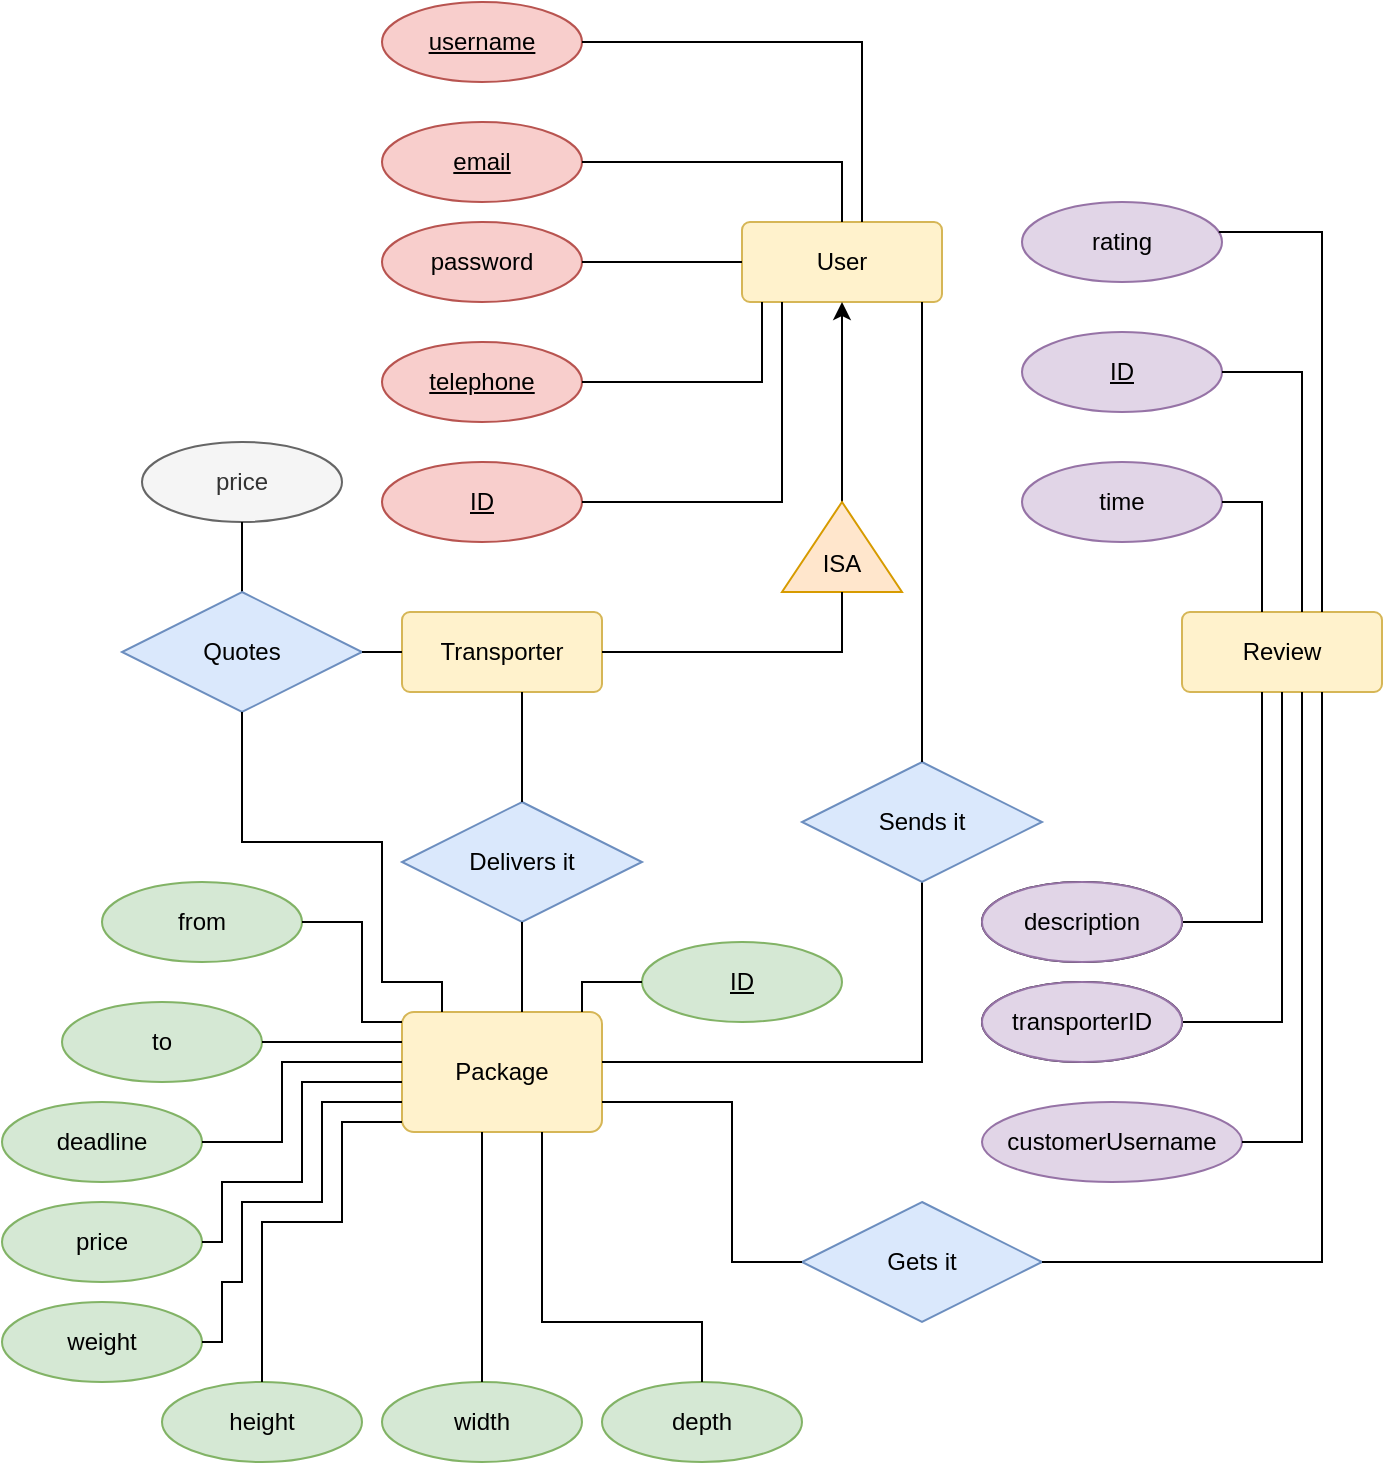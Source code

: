 <mxfile version="15.4.3" type="device"><diagram id="6CZCAUJp1zXgAKTDfNhz" name="Page-1"><mxGraphModel dx="1422" dy="798" grid="1" gridSize="10" guides="1" tooltips="1" connect="1" arrows="1" fold="1" page="1" pageScale="1" pageWidth="827" pageHeight="1169" math="0" shadow="0"><root><mxCell id="0"/><mxCell id="1" parent="0"/><mxCell id="MUpONApFEnGRNy9XY2NX-14" value="User" style="rounded=1;arcSize=10;whiteSpace=wrap;html=1;align=center;fillColor=#fff2cc;strokeColor=#d6b656;" vertex="1" parent="1"><mxGeometry x="460" y="170" width="100" height="40" as="geometry"/></mxCell><mxCell id="MUpONApFEnGRNy9XY2NX-15" value="&lt;u&gt;username&lt;/u&gt;" style="ellipse;whiteSpace=wrap;html=1;align=center;fillColor=#f8cecc;strokeColor=#b85450;" vertex="1" parent="1"><mxGeometry x="280" y="60" width="100" height="40" as="geometry"/></mxCell><mxCell id="MUpONApFEnGRNy9XY2NX-18" value="&lt;u&gt;ID&lt;/u&gt;" style="ellipse;whiteSpace=wrap;html=1;align=center;fillColor=#f8cecc;strokeColor=#b85450;" vertex="1" parent="1"><mxGeometry x="280" y="290" width="100" height="40" as="geometry"/></mxCell><mxCell id="MUpONApFEnGRNy9XY2NX-19" value="&lt;u&gt;telephone&lt;/u&gt;" style="ellipse;whiteSpace=wrap;html=1;align=center;fillColor=#f8cecc;strokeColor=#b85450;" vertex="1" parent="1"><mxGeometry x="280" y="230" width="100" height="40" as="geometry"/></mxCell><mxCell id="MUpONApFEnGRNy9XY2NX-20" value="password" style="ellipse;whiteSpace=wrap;html=1;align=center;fillColor=#f8cecc;strokeColor=#b85450;" vertex="1" parent="1"><mxGeometry x="280" y="170" width="100" height="40" as="geometry"/></mxCell><mxCell id="MUpONApFEnGRNy9XY2NX-21" value="&lt;u&gt;email&lt;/u&gt;" style="ellipse;whiteSpace=wrap;html=1;align=center;fillColor=#f8cecc;strokeColor=#b85450;" vertex="1" parent="1"><mxGeometry x="280" y="120" width="100" height="40" as="geometry"/></mxCell><mxCell id="MUpONApFEnGRNy9XY2NX-26" value="" style="endArrow=none;html=1;rounded=0;edgeStyle=orthogonalEdgeStyle;" edge="1" parent="1" source="MUpONApFEnGRNy9XY2NX-14" target="MUpONApFEnGRNy9XY2NX-15"><mxGeometry relative="1" as="geometry"><mxPoint x="340" y="430" as="sourcePoint"/><mxPoint x="500" y="430" as="targetPoint"/><Array as="points"><mxPoint x="520" y="80"/></Array></mxGeometry></mxCell><mxCell id="MUpONApFEnGRNy9XY2NX-27" value="" style="endArrow=none;html=1;rounded=0;edgeStyle=orthogonalEdgeStyle;" edge="1" parent="1" source="MUpONApFEnGRNy9XY2NX-14" target="MUpONApFEnGRNy9XY2NX-21"><mxGeometry relative="1" as="geometry"><mxPoint x="120" y="180" as="sourcePoint"/><mxPoint x="270" y="90" as="targetPoint"/><Array as="points"><mxPoint x="510" y="140"/></Array></mxGeometry></mxCell><mxCell id="MUpONApFEnGRNy9XY2NX-28" value="" style="endArrow=none;html=1;rounded=0;edgeStyle=orthogonalEdgeStyle;" edge="1" parent="1" source="MUpONApFEnGRNy9XY2NX-14" target="MUpONApFEnGRNy9XY2NX-20"><mxGeometry relative="1" as="geometry"><mxPoint x="130" y="190" as="sourcePoint"/><mxPoint x="410" y="220" as="targetPoint"/><Array as="points"/></mxGeometry></mxCell><mxCell id="MUpONApFEnGRNy9XY2NX-29" value="" style="endArrow=none;html=1;rounded=0;edgeStyle=orthogonalEdgeStyle;" edge="1" parent="1" source="MUpONApFEnGRNy9XY2NX-14" target="MUpONApFEnGRNy9XY2NX-19"><mxGeometry relative="1" as="geometry"><mxPoint x="210" y="200" as="sourcePoint"/><mxPoint x="290" y="200" as="targetPoint"/><Array as="points"><mxPoint x="470" y="250"/></Array></mxGeometry></mxCell><mxCell id="MUpONApFEnGRNy9XY2NX-30" value="" style="endArrow=none;html=1;rounded=0;edgeStyle=orthogonalEdgeStyle;" edge="1" parent="1" source="MUpONApFEnGRNy9XY2NX-14" target="MUpONApFEnGRNy9XY2NX-18"><mxGeometry relative="1" as="geometry"><mxPoint x="130" y="290" as="sourcePoint"/><mxPoint x="260" y="330" as="targetPoint"/><Array as="points"><mxPoint x="480" y="310"/></Array></mxGeometry></mxCell><mxCell id="MUpONApFEnGRNy9XY2NX-125" style="edgeStyle=orthogonalEdgeStyle;rounded=0;orthogonalLoop=1;jettySize=auto;html=1;startArrow=none;" edge="1" parent="1" source="MUpONApFEnGRNy9XY2NX-124" target="MUpONApFEnGRNy9XY2NX-14"><mxGeometry relative="1" as="geometry"><Array as="points"><mxPoint x="510" y="280"/><mxPoint x="510" y="280"/></Array></mxGeometry></mxCell><mxCell id="MUpONApFEnGRNy9XY2NX-31" value="Transporter" style="rounded=1;arcSize=10;whiteSpace=wrap;html=1;align=center;fillColor=#fff2cc;strokeColor=#d6b656;" vertex="1" parent="1"><mxGeometry x="290" y="365" width="100" height="40" as="geometry"/></mxCell><mxCell id="MUpONApFEnGRNy9XY2NX-32" value="Package" style="rounded=1;arcSize=10;whiteSpace=wrap;html=1;align=center;fillColor=#fff2cc;strokeColor=#d6b656;" vertex="1" parent="1"><mxGeometry x="290" y="565" width="100" height="60" as="geometry"/></mxCell><mxCell id="MUpONApFEnGRNy9XY2NX-33" value="" style="endArrow=none;html=1;rounded=0;edgeStyle=orthogonalEdgeStyle;startArrow=none;" edge="1" parent="1" source="MUpONApFEnGRNy9XY2NX-37" target="MUpONApFEnGRNy9XY2NX-32"><mxGeometry relative="1" as="geometry"><mxPoint x="100" y="360" as="sourcePoint"/><mxPoint x="250" y="460" as="targetPoint"/><Array as="points"><mxPoint x="550" y="590"/></Array></mxGeometry></mxCell><mxCell id="MUpONApFEnGRNy9XY2NX-37" value="Sends it" style="shape=rhombus;perimeter=rhombusPerimeter;whiteSpace=wrap;html=1;align=center;fillColor=#dae8fc;strokeColor=#6c8ebf;" vertex="1" parent="1"><mxGeometry x="490" y="440" width="120" height="60" as="geometry"/></mxCell><mxCell id="MUpONApFEnGRNy9XY2NX-39" value="" style="endArrow=none;html=1;rounded=0;edgeStyle=orthogonalEdgeStyle;" edge="1" parent="1" source="MUpONApFEnGRNy9XY2NX-14" target="MUpONApFEnGRNy9XY2NX-37"><mxGeometry relative="1" as="geometry"><mxPoint x="530" y="210" as="sourcePoint"/><mxPoint x="400" y="540" as="targetPoint"/><Array as="points"><mxPoint x="550" y="380"/><mxPoint x="550" y="380"/></Array></mxGeometry></mxCell><mxCell id="MUpONApFEnGRNy9XY2NX-41" value="Delivers it" style="shape=rhombus;perimeter=rhombusPerimeter;whiteSpace=wrap;html=1;align=center;fillColor=#dae8fc;strokeColor=#6c8ebf;" vertex="1" parent="1"><mxGeometry x="290" y="460" width="120" height="60" as="geometry"/></mxCell><mxCell id="MUpONApFEnGRNy9XY2NX-43" value="" style="endArrow=none;html=1;rounded=0;edgeStyle=orthogonalEdgeStyle;" edge="1" parent="1" source="MUpONApFEnGRNy9XY2NX-31" target="MUpONApFEnGRNy9XY2NX-41"><mxGeometry relative="1" as="geometry"><mxPoint x="540" y="445" as="sourcePoint"/><mxPoint x="610" y="605" as="targetPoint"/><Array as="points"><mxPoint x="350" y="430"/><mxPoint x="350" y="430"/></Array></mxGeometry></mxCell><mxCell id="MUpONApFEnGRNy9XY2NX-46" value="" style="endArrow=none;html=1;rounded=0;edgeStyle=orthogonalEdgeStyle;" edge="1" parent="1" source="MUpONApFEnGRNy9XY2NX-41" target="MUpONApFEnGRNy9XY2NX-32"><mxGeometry relative="1" as="geometry"><mxPoint x="440" y="515" as="sourcePoint"/><mxPoint x="440" y="575" as="targetPoint"/><Array as="points"><mxPoint x="340" y="505"/></Array></mxGeometry></mxCell><mxCell id="MUpONApFEnGRNy9XY2NX-52" value="Review" style="rounded=1;arcSize=10;whiteSpace=wrap;html=1;align=center;fillColor=#fff2cc;strokeColor=#d6b656;" vertex="1" parent="1"><mxGeometry x="680" y="365" width="100" height="40" as="geometry"/></mxCell><mxCell id="MUpONApFEnGRNy9XY2NX-53" value="&lt;u&gt;ID&lt;/u&gt;" style="ellipse;whiteSpace=wrap;html=1;align=center;fillColor=#e1d5e7;strokeColor=#9673a6;" vertex="1" parent="1"><mxGeometry x="600" y="225" width="100" height="40" as="geometry"/></mxCell><mxCell id="MUpONApFEnGRNy9XY2NX-54" value="transporterID" style="ellipse;whiteSpace=wrap;html=1;align=center;" vertex="1" parent="1"><mxGeometry x="580" y="550" width="100" height="40" as="geometry"/></mxCell><mxCell id="MUpONApFEnGRNy9XY2NX-55" value="customerUsername" style="ellipse;whiteSpace=wrap;html=1;align=center;fillColor=#e1d5e7;strokeColor=#9673a6;" vertex="1" parent="1"><mxGeometry x="580" y="610" width="130" height="40" as="geometry"/></mxCell><mxCell id="MUpONApFEnGRNy9XY2NX-57" value="" style="endArrow=none;html=1;rounded=0;edgeStyle=orthogonalEdgeStyle;" edge="1" parent="1" source="MUpONApFEnGRNy9XY2NX-53" target="MUpONApFEnGRNy9XY2NX-52"><mxGeometry relative="1" as="geometry"><mxPoint x="770" y="605" as="sourcePoint"/><mxPoint x="930" y="605" as="targetPoint"/><Array as="points"><mxPoint x="740" y="245"/></Array></mxGeometry></mxCell><mxCell id="MUpONApFEnGRNy9XY2NX-59" value="" style="endArrow=none;html=1;rounded=0;edgeStyle=orthogonalEdgeStyle;" edge="1" parent="1" source="MUpONApFEnGRNy9XY2NX-52" target="MUpONApFEnGRNy9XY2NX-55"><mxGeometry relative="1" as="geometry"><mxPoint x="905" y="540" as="sourcePoint"/><mxPoint x="905" y="590" as="targetPoint"/><Array as="points"><mxPoint x="740" y="630"/></Array></mxGeometry></mxCell><mxCell id="MUpONApFEnGRNy9XY2NX-60" value="" style="endArrow=none;html=1;rounded=0;edgeStyle=orthogonalEdgeStyle;" edge="1" parent="1" source="MUpONApFEnGRNy9XY2NX-52" target="MUpONApFEnGRNy9XY2NX-54"><mxGeometry relative="1" as="geometry"><mxPoint x="915" y="550" as="sourcePoint"/><mxPoint x="915" y="600" as="targetPoint"/><Array as="points"><mxPoint x="730" y="570"/></Array></mxGeometry></mxCell><mxCell id="MUpONApFEnGRNy9XY2NX-61" value="rating" style="ellipse;whiteSpace=wrap;html=1;align=center;fillColor=#e1d5e7;strokeColor=#9673a6;" vertex="1" parent="1"><mxGeometry x="600" y="160" width="100" height="40" as="geometry"/></mxCell><mxCell id="MUpONApFEnGRNy9XY2NX-62" value="" style="endArrow=none;html=1;rounded=0;edgeStyle=orthogonalEdgeStyle;" edge="1" parent="1" source="MUpONApFEnGRNy9XY2NX-52" target="MUpONApFEnGRNy9XY2NX-61"><mxGeometry relative="1" as="geometry"><mxPoint x="885" y="455" as="sourcePoint"/><mxPoint x="885" y="505" as="targetPoint"/><Array as="points"><mxPoint x="750" y="175"/></Array></mxGeometry></mxCell><mxCell id="MUpONApFEnGRNy9XY2NX-63" value="description" style="ellipse;whiteSpace=wrap;html=1;align=center;" vertex="1" parent="1"><mxGeometry x="580" y="500" width="100" height="40" as="geometry"/></mxCell><mxCell id="MUpONApFEnGRNy9XY2NX-64" value="" style="endArrow=none;html=1;rounded=0;edgeStyle=orthogonalEdgeStyle;" edge="1" parent="1" source="MUpONApFEnGRNy9XY2NX-52" target="MUpONApFEnGRNy9XY2NX-63"><mxGeometry relative="1" as="geometry"><mxPoint x="955" y="610" as="sourcePoint"/><mxPoint x="1010" y="610" as="targetPoint"/><Array as="points"><mxPoint x="720" y="520"/></Array></mxGeometry></mxCell><mxCell id="MUpONApFEnGRNy9XY2NX-66" value="time" style="ellipse;whiteSpace=wrap;html=1;align=center;fillColor=#e1d5e7;strokeColor=#9673a6;" vertex="1" parent="1"><mxGeometry x="600" y="290" width="100" height="40" as="geometry"/></mxCell><mxCell id="MUpONApFEnGRNy9XY2NX-67" value="" style="endArrow=none;html=1;rounded=0;edgeStyle=orthogonalEdgeStyle;" edge="1" parent="1" source="MUpONApFEnGRNy9XY2NX-66" target="MUpONApFEnGRNy9XY2NX-52"><mxGeometry relative="1" as="geometry"><mxPoint x="835" y="525" as="sourcePoint"/><mxPoint x="770" y="575" as="targetPoint"/><Array as="points"><mxPoint x="720" y="310"/></Array></mxGeometry></mxCell><mxCell id="MUpONApFEnGRNy9XY2NX-69" value="from" style="ellipse;whiteSpace=wrap;html=1;align=center;fillColor=#d5e8d4;strokeColor=#82b366;" vertex="1" parent="1"><mxGeometry x="140" y="500" width="100" height="40" as="geometry"/></mxCell><mxCell id="MUpONApFEnGRNy9XY2NX-70" value="deadline" style="ellipse;whiteSpace=wrap;html=1;align=center;fillColor=#d5e8d4;strokeColor=#82b366;" vertex="1" parent="1"><mxGeometry x="90" y="610" width="100" height="40" as="geometry"/></mxCell><mxCell id="MUpONApFEnGRNy9XY2NX-71" value="price" style="ellipse;whiteSpace=wrap;html=1;align=center;fillColor=#d5e8d4;strokeColor=#82b366;" vertex="1" parent="1"><mxGeometry x="90" y="660" width="100" height="40" as="geometry"/></mxCell><mxCell id="MUpONApFEnGRNy9XY2NX-72" value="to" style="ellipse;whiteSpace=wrap;html=1;align=center;fillColor=#d5e8d4;strokeColor=#82b366;" vertex="1" parent="1"><mxGeometry x="120" y="560" width="100" height="40" as="geometry"/></mxCell><mxCell id="MUpONApFEnGRNy9XY2NX-73" value="" style="endArrow=none;html=1;rounded=0;edgeStyle=orthogonalEdgeStyle;" edge="1" parent="1" source="MUpONApFEnGRNy9XY2NX-32" target="MUpONApFEnGRNy9XY2NX-69"><mxGeometry relative="1" as="geometry"><mxPoint x="360" y="680" as="sourcePoint"/><mxPoint x="440" y="720" as="targetPoint"/><Array as="points"><mxPoint x="270" y="570"/><mxPoint x="270" y="520"/></Array></mxGeometry></mxCell><mxCell id="MUpONApFEnGRNy9XY2NX-74" value="" style="endArrow=none;html=1;rounded=0;edgeStyle=orthogonalEdgeStyle;" edge="1" parent="1" source="MUpONApFEnGRNy9XY2NX-32" target="MUpONApFEnGRNy9XY2NX-72"><mxGeometry relative="1" as="geometry"><mxPoint x="320" y="620" as="sourcePoint"/><mxPoint x="320" y="700" as="targetPoint"/><Array as="points"><mxPoint x="260" y="580"/><mxPoint x="260" y="580"/></Array></mxGeometry></mxCell><mxCell id="MUpONApFEnGRNy9XY2NX-77" value="" style="endArrow=none;html=1;rounded=0;edgeStyle=orthogonalEdgeStyle;" edge="1" parent="1" source="MUpONApFEnGRNy9XY2NX-32" target="MUpONApFEnGRNy9XY2NX-70"><mxGeometry relative="1" as="geometry"><mxPoint x="640" y="620" as="sourcePoint"/><mxPoint x="800" y="620" as="targetPoint"/><Array as="points"><mxPoint x="230" y="590"/><mxPoint x="230" y="630"/></Array></mxGeometry></mxCell><mxCell id="MUpONApFEnGRNy9XY2NX-78" value="weight" style="ellipse;whiteSpace=wrap;html=1;align=center;fillColor=#d5e8d4;strokeColor=#82b366;" vertex="1" parent="1"><mxGeometry x="90" y="710" width="100" height="40" as="geometry"/></mxCell><mxCell id="MUpONApFEnGRNy9XY2NX-79" value="height" style="ellipse;whiteSpace=wrap;html=1;align=center;fillColor=#d5e8d4;strokeColor=#82b366;" vertex="1" parent="1"><mxGeometry x="170" y="750" width="100" height="40" as="geometry"/></mxCell><mxCell id="MUpONApFEnGRNy9XY2NX-80" value="width" style="ellipse;whiteSpace=wrap;html=1;align=center;fillColor=#d5e8d4;strokeColor=#82b366;" vertex="1" parent="1"><mxGeometry x="280" y="750" width="100" height="40" as="geometry"/></mxCell><mxCell id="MUpONApFEnGRNy9XY2NX-81" value="depth" style="ellipse;whiteSpace=wrap;html=1;align=center;fillColor=#d5e8d4;strokeColor=#82b366;" vertex="1" parent="1"><mxGeometry x="390" y="750" width="100" height="40" as="geometry"/></mxCell><mxCell id="MUpONApFEnGRNy9XY2NX-82" value="" style="endArrow=none;html=1;rounded=0;edgeStyle=orthogonalEdgeStyle;" edge="1" parent="1" source="MUpONApFEnGRNy9XY2NX-32" target="MUpONApFEnGRNy9XY2NX-71"><mxGeometry relative="1" as="geometry"><mxPoint x="300" y="590" as="sourcePoint"/><mxPoint x="230" y="590" as="targetPoint"/><Array as="points"><mxPoint x="240" y="600"/><mxPoint x="240" y="650"/><mxPoint x="200" y="650"/><mxPoint x="200" y="680"/></Array></mxGeometry></mxCell><mxCell id="MUpONApFEnGRNy9XY2NX-84" value="" style="endArrow=none;html=1;rounded=0;edgeStyle=orthogonalEdgeStyle;" edge="1" parent="1" source="MUpONApFEnGRNy9XY2NX-78" target="MUpONApFEnGRNy9XY2NX-32"><mxGeometry relative="1" as="geometry"><mxPoint x="260" y="700" as="sourcePoint"/><mxPoint x="420" y="700" as="targetPoint"/><Array as="points"><mxPoint x="200" y="730"/><mxPoint x="200" y="700"/><mxPoint x="210" y="700"/><mxPoint x="210" y="660"/><mxPoint x="250" y="660"/><mxPoint x="250" y="610"/></Array></mxGeometry></mxCell><mxCell id="MUpONApFEnGRNy9XY2NX-85" value="" style="endArrow=none;html=1;rounded=0;edgeStyle=orthogonalEdgeStyle;" edge="1" parent="1" source="MUpONApFEnGRNy9XY2NX-79" target="MUpONApFEnGRNy9XY2NX-32"><mxGeometry relative="1" as="geometry"><mxPoint x="320" y="700" as="sourcePoint"/><mxPoint x="480" y="700" as="targetPoint"/><Array as="points"><mxPoint x="220" y="670"/><mxPoint x="260" y="670"/><mxPoint x="260" y="620"/></Array></mxGeometry></mxCell><mxCell id="MUpONApFEnGRNy9XY2NX-86" value="" style="endArrow=none;html=1;rounded=0;edgeStyle=orthogonalEdgeStyle;" edge="1" parent="1" source="MUpONApFEnGRNy9XY2NX-32" target="MUpONApFEnGRNy9XY2NX-80"><mxGeometry relative="1" as="geometry"><mxPoint x="240" y="710" as="sourcePoint"/><mxPoint x="400" y="710" as="targetPoint"/><Array as="points"><mxPoint x="330" y="690"/><mxPoint x="330" y="690"/></Array></mxGeometry></mxCell><mxCell id="MUpONApFEnGRNy9XY2NX-87" value="" style="endArrow=none;html=1;rounded=0;edgeStyle=orthogonalEdgeStyle;" edge="1" parent="1" source="MUpONApFEnGRNy9XY2NX-32" target="MUpONApFEnGRNy9XY2NX-81"><mxGeometry relative="1" as="geometry"><mxPoint x="320" y="620" as="sourcePoint"/><mxPoint x="320" y="760" as="targetPoint"/><Array as="points"><mxPoint x="360" y="720"/><mxPoint x="440" y="720"/></Array></mxGeometry></mxCell><mxCell id="MUpONApFEnGRNy9XY2NX-88" value="Gets it" style="shape=rhombus;perimeter=rhombusPerimeter;whiteSpace=wrap;html=1;align=center;fillColor=#dae8fc;strokeColor=#6c8ebf;" vertex="1" parent="1"><mxGeometry x="490" y="660" width="120" height="60" as="geometry"/></mxCell><mxCell id="MUpONApFEnGRNy9XY2NX-90" value="" style="endArrow=none;html=1;rounded=0;edgeStyle=orthogonalEdgeStyle;" edge="1" parent="1" source="MUpONApFEnGRNy9XY2NX-32" target="MUpONApFEnGRNy9XY2NX-88"><mxGeometry relative="1" as="geometry"><mxPoint x="380" y="610" as="sourcePoint"/><mxPoint x="540" y="610" as="targetPoint"/><Array as="points"><mxPoint x="455" y="610"/><mxPoint x="455" y="690"/></Array></mxGeometry></mxCell><mxCell id="MUpONApFEnGRNy9XY2NX-91" value="" style="endArrow=none;html=1;rounded=0;edgeStyle=orthogonalEdgeStyle;" edge="1" parent="1" source="MUpONApFEnGRNy9XY2NX-88" target="MUpONApFEnGRNy9XY2NX-52"><mxGeometry relative="1" as="geometry"><mxPoint x="640" y="720" as="sourcePoint"/><mxPoint x="800" y="720" as="targetPoint"/><Array as="points"><mxPoint x="750" y="690"/></Array></mxGeometry></mxCell><mxCell id="MUpONApFEnGRNy9XY2NX-99" value="&lt;u&gt;ID&lt;/u&gt;" style="ellipse;whiteSpace=wrap;html=1;align=center;fillColor=#d5e8d4;strokeColor=#82b366;" vertex="1" parent="1"><mxGeometry x="410" y="530" width="100" height="40" as="geometry"/></mxCell><mxCell id="MUpONApFEnGRNy9XY2NX-100" value="" style="endArrow=none;html=1;rounded=0;edgeStyle=orthogonalEdgeStyle;" edge="1" parent="1" source="MUpONApFEnGRNy9XY2NX-32" target="MUpONApFEnGRNy9XY2NX-99"><mxGeometry relative="1" as="geometry"><mxPoint x="380" y="680" as="sourcePoint"/><mxPoint x="540" y="680" as="targetPoint"/><Array as="points"><mxPoint x="380" y="550"/></Array></mxGeometry></mxCell><mxCell id="MUpONApFEnGRNy9XY2NX-105" value="price" style="ellipse;whiteSpace=wrap;html=1;align=center;fillColor=#f5f5f5;strokeColor=#666666;fontColor=#333333;" vertex="1" parent="1"><mxGeometry x="160" y="280" width="100" height="40" as="geometry"/></mxCell><mxCell id="MUpONApFEnGRNy9XY2NX-106" value="" style="endArrow=none;html=1;rounded=0;edgeStyle=orthogonalEdgeStyle;" edge="1" parent="1" source="MUpONApFEnGRNy9XY2NX-105" target="MUpONApFEnGRNy9XY2NX-111"><mxGeometry relative="1" as="geometry"><mxPoint x="-210" y="390" as="sourcePoint"/><mxPoint x="-50" y="390" as="targetPoint"/></mxGeometry></mxCell><mxCell id="MUpONApFEnGRNy9XY2NX-111" value="Quotes" style="shape=rhombus;perimeter=rhombusPerimeter;whiteSpace=wrap;html=1;align=center;fillColor=#dae8fc;strokeColor=#6c8ebf;" vertex="1" parent="1"><mxGeometry x="150" y="355" width="120" height="60" as="geometry"/></mxCell><mxCell id="MUpONApFEnGRNy9XY2NX-113" value="" style="endArrow=none;html=1;rounded=0;edgeStyle=orthogonalEdgeStyle;" edge="1" parent="1" source="MUpONApFEnGRNy9XY2NX-111" target="MUpONApFEnGRNy9XY2NX-31"><mxGeometry relative="1" as="geometry"><mxPoint x="110" y="440" as="sourcePoint"/><mxPoint x="270" y="440" as="targetPoint"/></mxGeometry></mxCell><mxCell id="MUpONApFEnGRNy9XY2NX-114" value="" style="endArrow=none;html=1;rounded=0;edgeStyle=orthogonalEdgeStyle;" edge="1" parent="1" source="MUpONApFEnGRNy9XY2NX-111" target="MUpONApFEnGRNy9XY2NX-32"><mxGeometry relative="1" as="geometry"><mxPoint x="60" y="450" as="sourcePoint"/><mxPoint x="220" y="450" as="targetPoint"/><Array as="points"><mxPoint x="210" y="480"/><mxPoint x="280" y="480"/><mxPoint x="280" y="550"/><mxPoint x="310" y="550"/></Array></mxGeometry></mxCell><mxCell id="MUpONApFEnGRNy9XY2NX-124" value="&lt;br&gt;ISA" style="triangle;whiteSpace=wrap;html=1;direction=north;fillColor=#ffe6cc;strokeColor=#d79b00;" vertex="1" parent="1"><mxGeometry x="480" y="310" width="60" height="45" as="geometry"/></mxCell><mxCell id="MUpONApFEnGRNy9XY2NX-126" value="" style="edgeStyle=orthogonalEdgeStyle;rounded=0;orthogonalLoop=1;jettySize=auto;html=1;endArrow=none;entryX=0;entryY=0.5;entryDx=0;entryDy=0;" edge="1" parent="1" source="MUpONApFEnGRNy9XY2NX-31" target="MUpONApFEnGRNy9XY2NX-124"><mxGeometry relative="1" as="geometry"><mxPoint x="390" y="385" as="sourcePoint"/><mxPoint x="470" y="385" as="targetPoint"/></mxGeometry></mxCell><mxCell id="MUpONApFEnGRNy9XY2NX-129" value="description" style="ellipse;whiteSpace=wrap;html=1;align=center;fillColor=#e1d5e7;strokeColor=#9673a6;" vertex="1" parent="1"><mxGeometry x="580" y="500" width="100" height="40" as="geometry"/></mxCell><mxCell id="MUpONApFEnGRNy9XY2NX-130" value="transporterID" style="ellipse;whiteSpace=wrap;html=1;align=center;fillColor=#e1d5e7;strokeColor=#9673a6;" vertex="1" parent="1"><mxGeometry x="580" y="550" width="100" height="40" as="geometry"/></mxCell></root></mxGraphModel></diagram></mxfile>